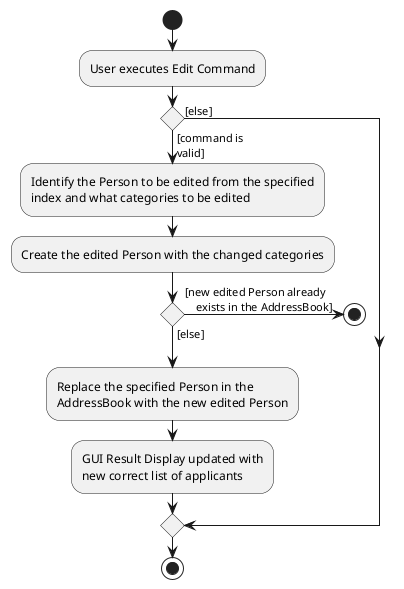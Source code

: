 @startuml
start
:User executes Edit Command;

'Since the beta syntax does not support placing the condition outside the
'diamond we place it as the true branch instead.

if () then ([command is
valid])

    :Identify the Person to be edited from the specified
    index and what categories to be edited;
    :Create the edited Person with the changed categories;

    if () then ([new edited Person already
    exists in the AddressBook])

        stop

    else ([else])
    endif

    :Replace the specified Person in the
    AddressBook with the new edited Person;

    :GUI Result Display updated with
    new correct list of applicants;
else ([else])
endif
stop
@enduml

